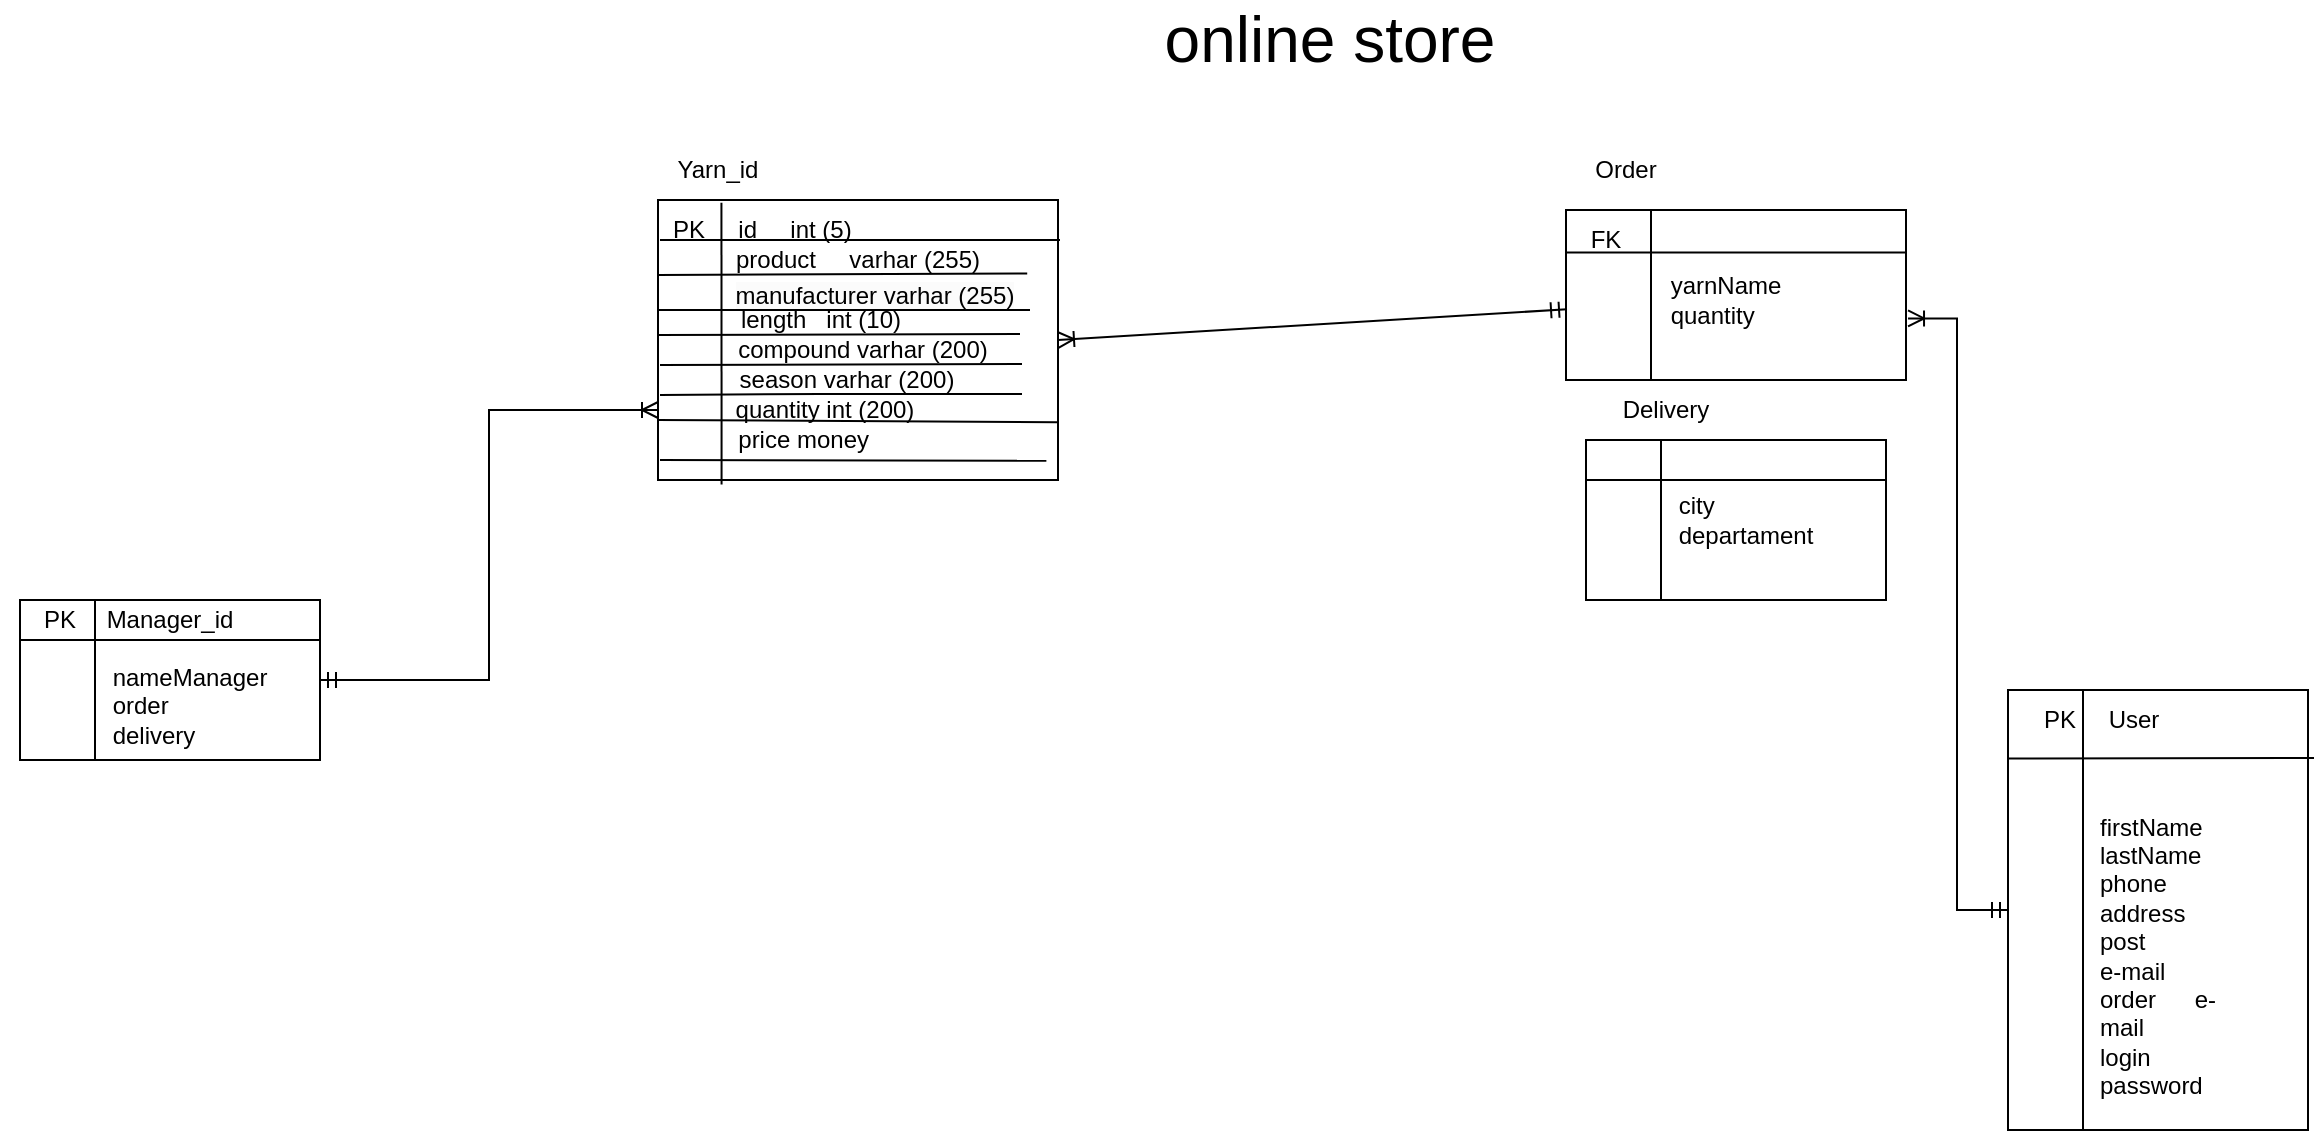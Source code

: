 <mxfile version="21.6.1" type="github">
  <diagram name="Страница 1" id="T4Ymd4aeEVdObeijaIQG">
    <mxGraphModel dx="1114" dy="131" grid="1" gridSize="10" guides="1" tooltips="1" connect="1" arrows="1" fold="1" page="1" pageScale="1" pageWidth="827" pageHeight="1169" math="0" shadow="0">
      <root>
        <mxCell id="0" />
        <mxCell id="1" parent="0" />
        <mxCell id="0Lf7RoLiXzNrAuDKem5A-22" value="" style="rounded=0;whiteSpace=wrap;html=1;" parent="1" vertex="1">
          <mxGeometry x="644" y="365" width="150" height="220" as="geometry" />
        </mxCell>
        <mxCell id="0Lf7RoLiXzNrAuDKem5A-23" value="User" style="text;html=1;strokeColor=none;fillColor=none;align=center;verticalAlign=middle;whiteSpace=wrap;rounded=0;" parent="1" vertex="1">
          <mxGeometry x="677" y="365" width="60" height="30" as="geometry" />
        </mxCell>
        <mxCell id="0Lf7RoLiXzNrAuDKem5A-24" value="" style="endArrow=none;html=1;rounded=0;exitX=0.25;exitY=1;exitDx=0;exitDy=0;entryX=0.25;entryY=0;entryDx=0;entryDy=0;" parent="1" source="0Lf7RoLiXzNrAuDKem5A-22" target="0Lf7RoLiXzNrAuDKem5A-22" edge="1">
          <mxGeometry width="50" height="50" relative="1" as="geometry">
            <mxPoint x="685" y="385" as="sourcePoint" />
            <mxPoint x="735" y="335" as="targetPoint" />
          </mxGeometry>
        </mxCell>
        <mxCell id="0Lf7RoLiXzNrAuDKem5A-28" value="" style="endArrow=none;html=1;rounded=0;exitX=0.064;exitY=1.142;exitDx=0;exitDy=0;exitPerimeter=0;" parent="1" source="0Lf7RoLiXzNrAuDKem5A-29" edge="1">
          <mxGeometry width="50" height="50" relative="1" as="geometry">
            <mxPoint x="647" y="398" as="sourcePoint" />
            <mxPoint x="797" y="399" as="targetPoint" />
          </mxGeometry>
        </mxCell>
        <mxCell id="0Lf7RoLiXzNrAuDKem5A-29" value="PK" style="text;html=1;strokeColor=none;fillColor=none;align=center;verticalAlign=middle;whiteSpace=wrap;rounded=0;" parent="1" vertex="1">
          <mxGeometry x="640" y="365" width="60" height="30" as="geometry" />
        </mxCell>
        <mxCell id="0Lf7RoLiXzNrAuDKem5A-32" value="" style="rounded=0;whiteSpace=wrap;html=1;" parent="1" vertex="1">
          <mxGeometry x="-31" y="120" width="200" height="140" as="geometry" />
        </mxCell>
        <mxCell id="0Lf7RoLiXzNrAuDKem5A-33" value="Yarn_id" style="text;html=1;strokeColor=none;fillColor=none;align=center;verticalAlign=middle;whiteSpace=wrap;rounded=0;" parent="1" vertex="1">
          <mxGeometry x="-31" y="90" width="60" height="30" as="geometry" />
        </mxCell>
        <mxCell id="0Lf7RoLiXzNrAuDKem5A-35" value="" style="endArrow=none;html=1;rounded=0;exitX=0.159;exitY=1.016;exitDx=0;exitDy=0;entryX=0.831;entryY=0.044;entryDx=0;entryDy=0;exitPerimeter=0;entryPerimeter=0;" parent="1" source="0Lf7RoLiXzNrAuDKem5A-32" target="0Lf7RoLiXzNrAuDKem5A-37" edge="1">
          <mxGeometry width="50" height="50" relative="1" as="geometry">
            <mxPoint x="240" y="200" as="sourcePoint" />
            <mxPoint x="290" y="150" as="targetPoint" />
          </mxGeometry>
        </mxCell>
        <mxCell id="0Lf7RoLiXzNrAuDKem5A-37" value="PK" style="text;html=1;strokeColor=none;fillColor=none;align=center;verticalAlign=middle;whiteSpace=wrap;rounded=0;" parent="1" vertex="1">
          <mxGeometry x="-40" y="120" width="49" height="30" as="geometry" />
        </mxCell>
        <mxCell id="0Lf7RoLiXzNrAuDKem5A-47" value="" style="rounded=0;whiteSpace=wrap;html=1;" parent="1" vertex="1">
          <mxGeometry x="423" y="125" width="170" height="85" as="geometry" />
        </mxCell>
        <mxCell id="0Lf7RoLiXzNrAuDKem5A-48" value="" style="rounded=0;whiteSpace=wrap;html=1;" parent="1" vertex="1">
          <mxGeometry x="433" y="240" width="150" height="80" as="geometry" />
        </mxCell>
        <mxCell id="0Lf7RoLiXzNrAuDKem5A-50" value="Order" style="text;html=1;strokeColor=none;fillColor=none;align=center;verticalAlign=middle;whiteSpace=wrap;rounded=0;" parent="1" vertex="1">
          <mxGeometry x="423" y="90" width="60" height="30" as="geometry" />
        </mxCell>
        <mxCell id="0Lf7RoLiXzNrAuDKem5A-51" value="" style="endArrow=none;html=1;rounded=0;exitX=0;exitY=0.25;exitDx=0;exitDy=0;entryX=1;entryY=0.25;entryDx=0;entryDy=0;" parent="1" source="0Lf7RoLiXzNrAuDKem5A-47" target="0Lf7RoLiXzNrAuDKem5A-47" edge="1">
          <mxGeometry width="50" height="50" relative="1" as="geometry">
            <mxPoint x="483" y="180" as="sourcePoint" />
            <mxPoint x="533" y="130" as="targetPoint" />
          </mxGeometry>
        </mxCell>
        <mxCell id="0Lf7RoLiXzNrAuDKem5A-52" value="" style="endArrow=none;html=1;rounded=0;entryX=0.25;entryY=0;entryDx=0;entryDy=0;exitX=0.25;exitY=1;exitDx=0;exitDy=0;" parent="1" source="0Lf7RoLiXzNrAuDKem5A-47" target="0Lf7RoLiXzNrAuDKem5A-47" edge="1">
          <mxGeometry width="50" height="50" relative="1" as="geometry">
            <mxPoint x="483" y="180" as="sourcePoint" />
            <mxPoint x="533" y="130" as="targetPoint" />
          </mxGeometry>
        </mxCell>
        <mxCell id="0Lf7RoLiXzNrAuDKem5A-53" value="yarnName&lt;br&gt;&lt;div style=&quot;text-align: left;&quot;&gt;&lt;span style=&quot;background-color: initial;&quot;&gt;quantity&lt;/span&gt;&lt;/div&gt;" style="text;html=1;strokeColor=none;fillColor=none;align=center;verticalAlign=middle;whiteSpace=wrap;rounded=0;" parent="1" vertex="1">
          <mxGeometry x="473" y="155" width="60" height="30" as="geometry" />
        </mxCell>
        <mxCell id="0Lf7RoLiXzNrAuDKem5A-54" value="FK" style="text;html=1;strokeColor=none;fillColor=none;align=center;verticalAlign=middle;whiteSpace=wrap;rounded=0;" parent="1" vertex="1">
          <mxGeometry x="413" y="125" width="60" height="30" as="geometry" />
        </mxCell>
        <mxCell id="0Lf7RoLiXzNrAuDKem5A-57" value="Delivery" style="text;html=1;strokeColor=none;fillColor=none;align=center;verticalAlign=middle;whiteSpace=wrap;rounded=0;" parent="1" vertex="1">
          <mxGeometry x="443" y="210" width="60" height="30" as="geometry" />
        </mxCell>
        <mxCell id="0Lf7RoLiXzNrAuDKem5A-58" value="" style="endArrow=none;html=1;rounded=0;entryX=0.25;entryY=0;entryDx=0;entryDy=0;exitX=0.25;exitY=1;exitDx=0;exitDy=0;" parent="1" source="0Lf7RoLiXzNrAuDKem5A-48" target="0Lf7RoLiXzNrAuDKem5A-48" edge="1">
          <mxGeometry width="50" height="50" relative="1" as="geometry">
            <mxPoint x="493" y="370" as="sourcePoint" />
            <mxPoint x="543" y="320" as="targetPoint" />
          </mxGeometry>
        </mxCell>
        <mxCell id="0Lf7RoLiXzNrAuDKem5A-59" value="" style="endArrow=none;html=1;rounded=0;exitX=0;exitY=0.25;exitDx=0;exitDy=0;exitPerimeter=0;entryX=1;entryY=0.25;entryDx=0;entryDy=0;" parent="1" source="0Lf7RoLiXzNrAuDKem5A-48" target="0Lf7RoLiXzNrAuDKem5A-48" edge="1">
          <mxGeometry width="50" height="50" relative="1" as="geometry">
            <mxPoint x="493" y="370" as="sourcePoint" />
            <mxPoint x="543" y="320" as="targetPoint" />
          </mxGeometry>
        </mxCell>
        <mxCell id="0Lf7RoLiXzNrAuDKem5A-60" value="&lt;div style=&quot;text-align: left;&quot;&gt;&lt;span style=&quot;background-color: initial;&quot;&gt;city&lt;/span&gt;&lt;/div&gt;&lt;div style=&quot;text-align: left;&quot;&gt;&lt;span style=&quot;background-color: initial;&quot;&gt;departament&lt;/span&gt;&lt;/div&gt;" style="text;html=1;strokeColor=none;fillColor=none;align=center;verticalAlign=middle;whiteSpace=wrap;rounded=0;" parent="1" vertex="1">
          <mxGeometry x="483" y="265" width="60" height="30" as="geometry" />
        </mxCell>
        <mxCell id="0Lf7RoLiXzNrAuDKem5A-61" value="&lt;div style=&quot;text-align: left;&quot;&gt;&lt;span style=&quot;background-color: initial;&quot;&gt;firstName&lt;/span&gt;&lt;/div&gt;&lt;div style=&quot;text-align: left;&quot;&gt;&lt;span style=&quot;background-color: initial;&quot;&gt;lastName&lt;/span&gt;&lt;/div&gt;&lt;div style=&quot;text-align: left;&quot;&gt;&lt;span style=&quot;background-color: initial;&quot;&gt;phone&lt;/span&gt;&lt;/div&gt;&lt;div style=&quot;text-align: left;&quot;&gt;&lt;span style=&quot;background-color: initial;&quot;&gt;address&lt;/span&gt;&lt;/div&gt;&lt;div style=&quot;text-align: left;&quot;&gt;&lt;span style=&quot;background-color: initial;&quot;&gt;post&lt;/span&gt;&lt;/div&gt;&lt;div style=&quot;text-align: left;&quot;&gt;&lt;span style=&quot;background-color: initial;&quot;&gt;e-mail&lt;/span&gt;&lt;/div&gt;&lt;div style=&quot;text-align: justify;&quot;&gt;&lt;span style=&quot;background-color: initial;&quot;&gt;order&amp;nbsp;&lt;/span&gt;e- mail&lt;/div&gt;&lt;div style=&quot;border-color: var(--border-color); text-align: left;&quot;&gt;&lt;span style=&quot;border-color: var(--border-color); background-color: initial;&quot;&gt;login&lt;/span&gt;&lt;/div&gt;&lt;div style=&quot;border-color: var(--border-color); text-align: left;&quot;&gt;&lt;span style=&quot;border-color: var(--border-color); background-color: initial;&quot;&gt;password&lt;/span&gt;&lt;/div&gt;" style="text;html=1;strokeColor=none;fillColor=none;align=center;verticalAlign=middle;whiteSpace=wrap;rounded=0;" parent="1" vertex="1">
          <mxGeometry x="689" y="482.5" width="60" height="30" as="geometry" />
        </mxCell>
        <mxCell id="0Lf7RoLiXzNrAuDKem5A-77" value="" style="rounded=0;whiteSpace=wrap;html=1;" parent="1" vertex="1">
          <mxGeometry x="-350" y="320" width="150" height="80" as="geometry" />
        </mxCell>
        <mxCell id="0Lf7RoLiXzNrAuDKem5A-78" value="Manager_id" style="text;html=1;strokeColor=none;fillColor=none;align=center;verticalAlign=middle;whiteSpace=wrap;rounded=0;" parent="1" vertex="1">
          <mxGeometry x="-310" y="315" width="70" height="30" as="geometry" />
        </mxCell>
        <mxCell id="0Lf7RoLiXzNrAuDKem5A-79" value="" style="endArrow=none;html=1;rounded=0;entryX=0.25;entryY=0;entryDx=0;entryDy=0;exitX=0.25;exitY=1;exitDx=0;exitDy=0;" parent="1" source="0Lf7RoLiXzNrAuDKem5A-77" target="0Lf7RoLiXzNrAuDKem5A-77" edge="1">
          <mxGeometry width="50" height="50" relative="1" as="geometry">
            <mxPoint x="-290" y="450" as="sourcePoint" />
            <mxPoint x="-240" y="400" as="targetPoint" />
          </mxGeometry>
        </mxCell>
        <mxCell id="0Lf7RoLiXzNrAuDKem5A-80" value="" style="endArrow=none;html=1;rounded=0;exitX=0;exitY=0.25;exitDx=0;exitDy=0;exitPerimeter=0;entryX=1;entryY=0.25;entryDx=0;entryDy=0;" parent="1" source="0Lf7RoLiXzNrAuDKem5A-77" target="0Lf7RoLiXzNrAuDKem5A-77" edge="1">
          <mxGeometry width="50" height="50" relative="1" as="geometry">
            <mxPoint x="-290" y="450" as="sourcePoint" />
            <mxPoint x="-240" y="400" as="targetPoint" />
          </mxGeometry>
        </mxCell>
        <mxCell id="0Lf7RoLiXzNrAuDKem5A-81" value="&lt;div style=&quot;text-align: left;&quot;&gt;nameManager&lt;/div&gt;&lt;div style=&quot;text-align: left;&quot;&gt;order&lt;/div&gt;&lt;div style=&quot;text-align: left;&quot;&gt;delivery&lt;/div&gt;" style="text;html=1;strokeColor=none;fillColor=none;align=center;verticalAlign=middle;whiteSpace=wrap;rounded=0;" parent="1" vertex="1">
          <mxGeometry x="-300" y="345" width="70" height="55" as="geometry" />
        </mxCell>
        <mxCell id="0Lf7RoLiXzNrAuDKem5A-82" value="" style="endArrow=ERoneToMany;html=1;rounded=0;edgeStyle=orthogonalEdgeStyle;exitX=1;exitY=0.5;exitDx=0;exitDy=0;entryX=0;entryY=0.75;entryDx=0;entryDy=0;startArrow=ERmandOne;startFill=0;endFill=0;" parent="1" source="0Lf7RoLiXzNrAuDKem5A-77" target="0Lf7RoLiXzNrAuDKem5A-32" edge="1">
          <mxGeometry width="50" height="50" relative="1" as="geometry">
            <mxPoint x="310" y="300" as="sourcePoint" />
            <mxPoint x="110" y="180" as="targetPoint" />
          </mxGeometry>
        </mxCell>
        <mxCell id="0Lf7RoLiXzNrAuDKem5A-88" value="" style="endArrow=ERmandOne;html=1;rounded=0;exitX=1;exitY=0.5;exitDx=0;exitDy=0;startArrow=ERoneToMany;startFill=0;endFill=0;entryX=0.003;entryY=0.584;entryDx=0;entryDy=0;entryPerimeter=0;" parent="1" source="0Lf7RoLiXzNrAuDKem5A-32" target="0Lf7RoLiXzNrAuDKem5A-47" edge="1">
          <mxGeometry width="50" height="50" relative="1" as="geometry">
            <mxPoint x="310" y="300" as="sourcePoint" />
            <mxPoint x="420" y="175" as="targetPoint" />
          </mxGeometry>
        </mxCell>
        <mxCell id="0Lf7RoLiXzNrAuDKem5A-89" value="" style="endArrow=ERmandOne;html=1;rounded=0;edgeStyle=orthogonalEdgeStyle;exitX=1.006;exitY=0.638;exitDx=0;exitDy=0;exitPerimeter=0;entryX=0;entryY=0.5;entryDx=0;entryDy=0;startArrow=ERoneToMany;startFill=0;endFill=0;" parent="1" source="0Lf7RoLiXzNrAuDKem5A-47" target="0Lf7RoLiXzNrAuDKem5A-22" edge="1">
          <mxGeometry width="50" height="50" relative="1" as="geometry">
            <mxPoint x="310" y="300" as="sourcePoint" />
            <mxPoint x="360" y="250" as="targetPoint" />
          </mxGeometry>
        </mxCell>
        <mxCell id="0Lf7RoLiXzNrAuDKem5A-92" value="PK" style="text;html=1;strokeColor=none;fillColor=none;align=center;verticalAlign=middle;whiteSpace=wrap;rounded=0;" parent="1" vertex="1">
          <mxGeometry x="-360" y="315" width="60" height="30" as="geometry" />
        </mxCell>
        <mxCell id="0Lf7RoLiXzNrAuDKem5A-95" value="&lt;font style=&quot;font-size: 32px;&quot;&gt;online store&lt;/font&gt;" style="text;html=1;strokeColor=none;fillColor=none;align=center;verticalAlign=middle;whiteSpace=wrap;rounded=0;" parent="1" vertex="1">
          <mxGeometry x="150" y="20" width="310" height="40" as="geometry" />
        </mxCell>
        <mxCell id="pk9TiOUVp1RMb6NfwxUh-2" value="" style="endArrow=none;html=1;rounded=0;exitX=0.204;exitY=0.667;exitDx=0;exitDy=0;exitPerimeter=0;" parent="1" source="0Lf7RoLiXzNrAuDKem5A-37" edge="1">
          <mxGeometry width="50" height="50" relative="1" as="geometry">
            <mxPoint x="-30" y="140" as="sourcePoint" />
            <mxPoint x="170" y="140" as="targetPoint" />
          </mxGeometry>
        </mxCell>
        <mxCell id="pk9TiOUVp1RMb6NfwxUh-3" value="id&amp;nbsp; &amp;nbsp; &amp;nbsp;int (5)" style="text;html=1;strokeColor=none;fillColor=none;align=center;verticalAlign=middle;whiteSpace=wrap;rounded=0;" parent="1" vertex="1">
          <mxGeometry y="120" width="75" height="30" as="geometry" />
        </mxCell>
        <mxCell id="pk9TiOUVp1RMb6NfwxUh-5" value="" style="endArrow=none;html=1;rounded=0;exitX=0;exitY=0.75;exitDx=0;exitDy=0;entryX=0.991;entryY=0.393;entryDx=0;entryDy=0;entryPerimeter=0;" parent="1" target="pk9TiOUVp1RMb6NfwxUh-9" edge="1">
          <mxGeometry width="50" height="50" relative="1" as="geometry">
            <mxPoint x="-31" y="157.5" as="sourcePoint" />
            <mxPoint x="150" y="157" as="targetPoint" />
          </mxGeometry>
        </mxCell>
        <mxCell id="pk9TiOUVp1RMb6NfwxUh-6" value="product&amp;nbsp; &amp;nbsp; &amp;nbsp;varhar (255)" style="text;html=1;strokeColor=none;fillColor=none;align=center;verticalAlign=middle;whiteSpace=wrap;rounded=0;" parent="1" vertex="1">
          <mxGeometry x="6" y="135" width="126" height="30" as="geometry" />
        </mxCell>
        <mxCell id="pk9TiOUVp1RMb6NfwxUh-9" value="&lt;br&gt;&lt;span style=&quot;color: rgb(0, 0, 0); font-family: Helvetica; font-size: 12px; font-style: normal; font-variant-ligatures: normal; font-variant-caps: normal; font-weight: 400; letter-spacing: normal; orphans: 2; text-align: center; text-indent: 0px; text-transform: none; widows: 2; word-spacing: 0px; -webkit-text-stroke-width: 0px; background-color: rgb(251, 251, 251); text-decoration-thickness: initial; text-decoration-style: initial; text-decoration-color: initial; float: none; display: inline !important;&quot;&gt;manufacturer varhar (255)&lt;/span&gt;" style="text;html=1;strokeColor=none;fillColor=none;align=center;verticalAlign=middle;whiteSpace=wrap;rounded=0;" parent="1" vertex="1">
          <mxGeometry y="145" width="155" height="30" as="geometry" />
        </mxCell>
        <mxCell id="pk9TiOUVp1RMb6NfwxUh-11" value="" style="endArrow=none;html=1;rounded=0;exitX=0;exitY=0.75;exitDx=0;exitDy=0;entryX=1.008;entryY=0.199;entryDx=0;entryDy=0;entryPerimeter=0;" parent="1" edge="1">
          <mxGeometry width="50" height="50" relative="1" as="geometry">
            <mxPoint x="-31" y="187.5" as="sourcePoint" />
            <mxPoint x="150" y="187" as="targetPoint" />
          </mxGeometry>
        </mxCell>
        <mxCell id="pk9TiOUVp1RMb6NfwxUh-12" value="length&amp;nbsp; &amp;nbsp;int (10)" style="text;html=1;strokeColor=none;fillColor=none;align=center;verticalAlign=middle;whiteSpace=wrap;rounded=0;" parent="1" vertex="1">
          <mxGeometry y="165" width="101" height="30" as="geometry" />
        </mxCell>
        <mxCell id="pk9TiOUVp1RMb6NfwxUh-14" value="" style="endArrow=none;html=1;rounded=0;exitX=0;exitY=0.75;exitDx=0;exitDy=0;entryX=1.008;entryY=0.199;entryDx=0;entryDy=0;entryPerimeter=0;" parent="1" edge="1">
          <mxGeometry width="50" height="50" relative="1" as="geometry">
            <mxPoint x="-30" y="202.5" as="sourcePoint" />
            <mxPoint x="151" y="202" as="targetPoint" />
          </mxGeometry>
        </mxCell>
        <mxCell id="pk9TiOUVp1RMb6NfwxUh-15" value="compound varhar (200)" style="text;html=1;strokeColor=none;fillColor=none;align=center;verticalAlign=middle;whiteSpace=wrap;rounded=0;" parent="1" vertex="1">
          <mxGeometry x="6" y="180" width="131" height="30" as="geometry" />
        </mxCell>
        <mxCell id="pk9TiOUVp1RMb6NfwxUh-17" value="" style="endArrow=none;html=1;rounded=0;exitX=0;exitY=0.75;exitDx=0;exitDy=0;entryX=1.008;entryY=0.199;entryDx=0;entryDy=0;entryPerimeter=0;" parent="1" edge="1">
          <mxGeometry width="50" height="50" relative="1" as="geometry">
            <mxPoint x="-30" y="217.5" as="sourcePoint" />
            <mxPoint x="151" y="217" as="targetPoint" />
            <Array as="points">
              <mxPoint x="50" y="217" />
            </Array>
          </mxGeometry>
        </mxCell>
        <mxCell id="pk9TiOUVp1RMb6NfwxUh-18" value="season varhar&amp;nbsp;(200)" style="text;html=1;strokeColor=none;fillColor=none;align=center;verticalAlign=middle;whiteSpace=wrap;rounded=0;" parent="1" vertex="1">
          <mxGeometry x="6" y="195" width="115" height="30" as="geometry" />
        </mxCell>
        <mxCell id="pk9TiOUVp1RMb6NfwxUh-22" value="" style="endArrow=none;html=1;rounded=0;exitX=0;exitY=0.75;exitDx=0;exitDy=0;entryX=1;entryY=1;entryDx=0;entryDy=0;" parent="1" target="pk9TiOUVp1RMb6NfwxUh-9" edge="1">
          <mxGeometry width="50" height="50" relative="1" as="geometry">
            <mxPoint x="-31" y="175" as="sourcePoint" />
            <mxPoint x="150" y="174.5" as="targetPoint" />
          </mxGeometry>
        </mxCell>
        <mxCell id="mv-qWtKqSbX8jmiEhd1X-4" value="quantity&amp;nbsp;int (200)" style="text;html=1;strokeColor=none;fillColor=none;align=center;verticalAlign=middle;whiteSpace=wrap;rounded=0;" vertex="1" parent="1">
          <mxGeometry x="-5" y="210" width="115" height="30" as="geometry" />
        </mxCell>
        <mxCell id="mv-qWtKqSbX8jmiEhd1X-6" value="" style="endArrow=none;html=1;rounded=0;exitX=-0.004;exitY=0.853;exitDx=0;exitDy=0;entryX=0.997;entryY=0.861;entryDx=0;entryDy=0;entryPerimeter=0;exitPerimeter=0;" edge="1" parent="1">
          <mxGeometry width="50" height="50" relative="1" as="geometry">
            <mxPoint x="-31.2" y="230.0" as="sourcePoint" />
            <mxPoint x="169.0" y="231.12" as="targetPoint" />
            <Array as="points" />
          </mxGeometry>
        </mxCell>
        <mxCell id="mv-qWtKqSbX8jmiEhd1X-7" value="" style="endArrow=none;html=1;rounded=0;entryX=0.991;entryY=0.931;entryDx=0;entryDy=0;entryPerimeter=0;" edge="1" parent="1">
          <mxGeometry width="50" height="50" relative="1" as="geometry">
            <mxPoint x="-30" y="250" as="sourcePoint" />
            <mxPoint x="163.2" y="250.39" as="targetPoint" />
          </mxGeometry>
        </mxCell>
        <mxCell id="mv-qWtKqSbX8jmiEhd1X-8" value="price money&amp;nbsp;" style="text;html=1;strokeColor=none;fillColor=none;align=center;verticalAlign=middle;whiteSpace=wrap;rounded=0;" vertex="1" parent="1">
          <mxGeometry x="-14" y="225" width="115" height="30" as="geometry" />
        </mxCell>
      </root>
    </mxGraphModel>
  </diagram>
</mxfile>
